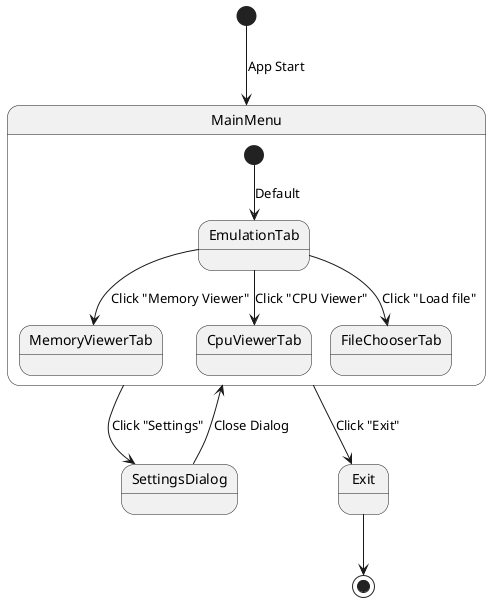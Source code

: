 @startuml State_Diagram
[*] --> MainMenu : App Start

state MainMenu {
    [*] --> EmulationTab : Default
    EmulationTab --> MemoryViewerTab : Click "Memory Viewer"
    EmulationTab --> CpuViewerTab : Click "CPU Viewer"
    EmulationTab --> FileChooserTab : Click "Load file"
}

MainMenu --> SettingsDialog : Click "Settings"
SettingsDialog --> MainMenu : Close Dialog

MainMenu --> Exit : Click "Exit"
Exit --> [*]
@enduml
